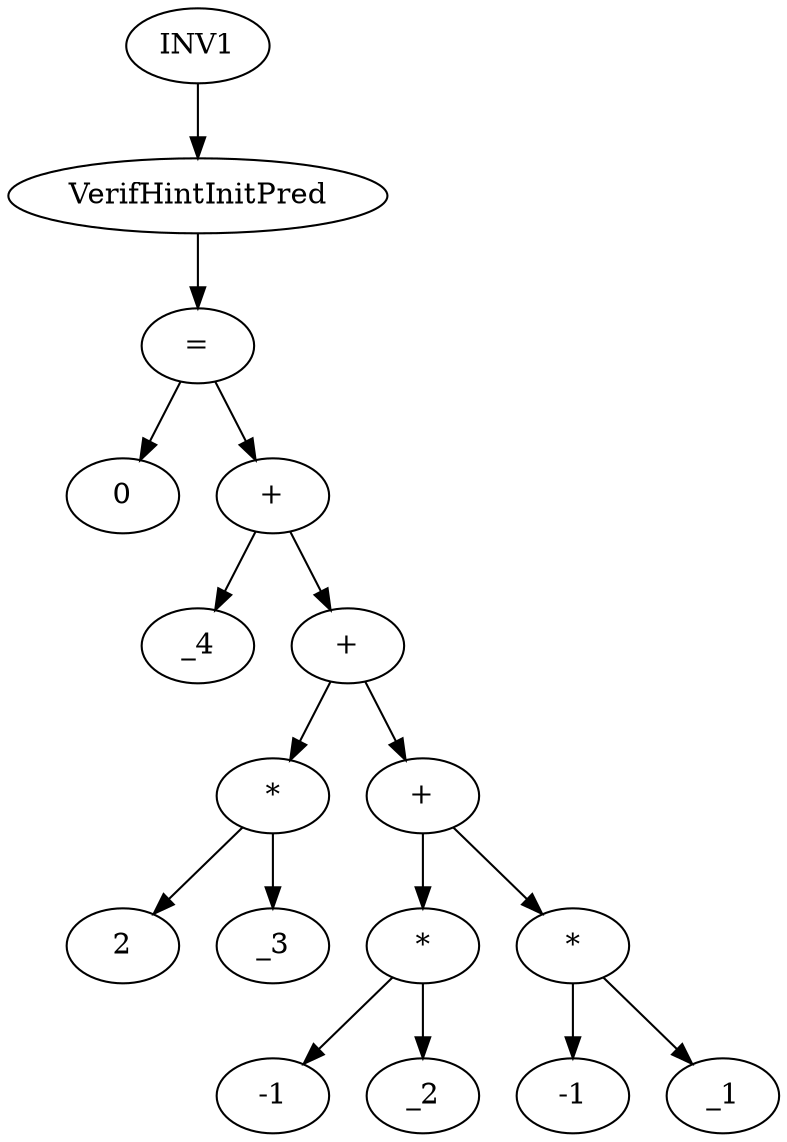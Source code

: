 digraph dag {
0 [label="INV1"];
1 [label="VerifHintInitPred"];
2 [label="="];
3 [label="0"];
4 [label="+"];
5 [label="_4"];
6 [label="+"];
7 [label="*"];
8 [label="2"];
9 [label="_3"];
10 [label="+"];
11 [label="*"];
12 [label="-1"];
13 [label="_2"];
14 [label="*"];
15 [label="-1"];
16 [label="_1"];
"0" -> "1"[label=""]
"1" -> "2"[label=""]
"2" -> "4"[label=""]
"2" -> "3"[label=""]
"4" -> "6"[label=""]
"4" -> "5"[label=""]
"6" -> "7"[label=""]
"6" -> "10"[label=""]
"7" -> "9"[label=""]
"7" -> "8"[label=""]
"10" -> "11"[label=""]
"10" -> "14"[label=""]
"11" -> "13"[label=""]
"11" -> "12"[label=""]
"14" -> "16"[label=""]
"14" -> "15"[label=""]
}
